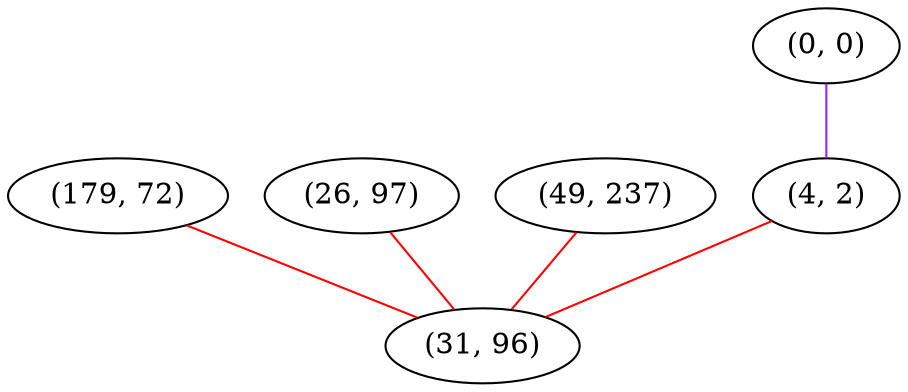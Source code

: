 graph "" {
"(179, 72)";
"(0, 0)";
"(26, 97)";
"(49, 237)";
"(4, 2)";
"(31, 96)";
"(179, 72)" -- "(31, 96)"  [color=red, key=0, weight=1];
"(0, 0)" -- "(4, 2)"  [color=purple, key=0, weight=4];
"(26, 97)" -- "(31, 96)"  [color=red, key=0, weight=1];
"(49, 237)" -- "(31, 96)"  [color=red, key=0, weight=1];
"(4, 2)" -- "(31, 96)"  [color=red, key=0, weight=1];
}
